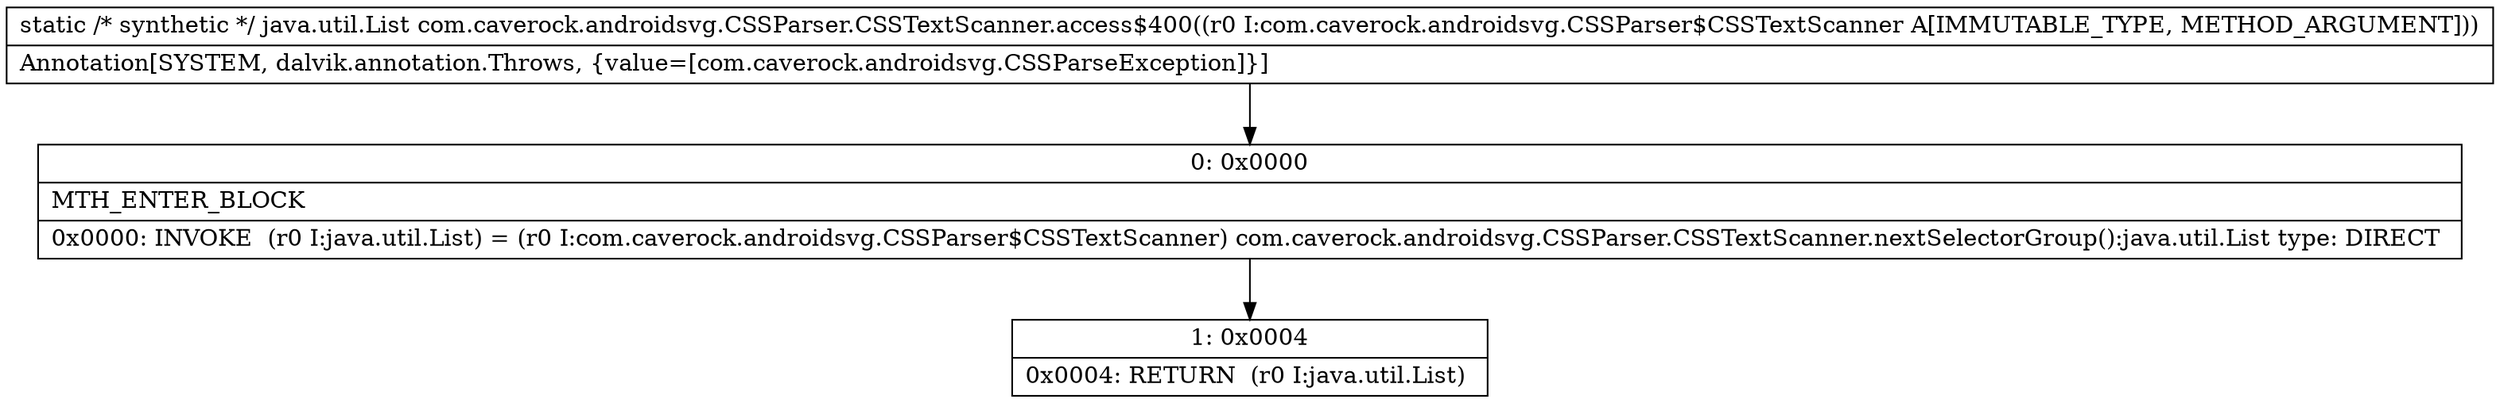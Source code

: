 digraph "CFG forcom.caverock.androidsvg.CSSParser.CSSTextScanner.access$400(Lcom\/caverock\/androidsvg\/CSSParser$CSSTextScanner;)Ljava\/util\/List;" {
Node_0 [shape=record,label="{0\:\ 0x0000|MTH_ENTER_BLOCK\l|0x0000: INVOKE  (r0 I:java.util.List) = (r0 I:com.caverock.androidsvg.CSSParser$CSSTextScanner) com.caverock.androidsvg.CSSParser.CSSTextScanner.nextSelectorGroup():java.util.List type: DIRECT \l}"];
Node_1 [shape=record,label="{1\:\ 0x0004|0x0004: RETURN  (r0 I:java.util.List) \l}"];
MethodNode[shape=record,label="{static \/* synthetic *\/ java.util.List com.caverock.androidsvg.CSSParser.CSSTextScanner.access$400((r0 I:com.caverock.androidsvg.CSSParser$CSSTextScanner A[IMMUTABLE_TYPE, METHOD_ARGUMENT]))  | Annotation[SYSTEM, dalvik.annotation.Throws, \{value=[com.caverock.androidsvg.CSSParseException]\}]\l}"];
MethodNode -> Node_0;
Node_0 -> Node_1;
}

